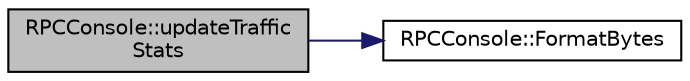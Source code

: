 digraph "RPCConsole::updateTrafficStats"
{
  edge [fontname="Helvetica",fontsize="10",labelfontname="Helvetica",labelfontsize="10"];
  node [fontname="Helvetica",fontsize="10",shape=record];
  rankdir="LR";
  Node467 [label="RPCConsole::updateTraffic\lStats",height=0.2,width=0.4,color="black", fillcolor="grey75", style="filled", fontcolor="black"];
  Node467 -> Node468 [color="midnightblue",fontsize="10",style="solid",fontname="Helvetica"];
  Node468 [label="RPCConsole::FormatBytes",height=0.2,width=0.4,color="black", fillcolor="white", style="filled",URL="$d7/de8/class_r_p_c_console.html#afa45a6e142193405038015a31f9e132b"];
}
